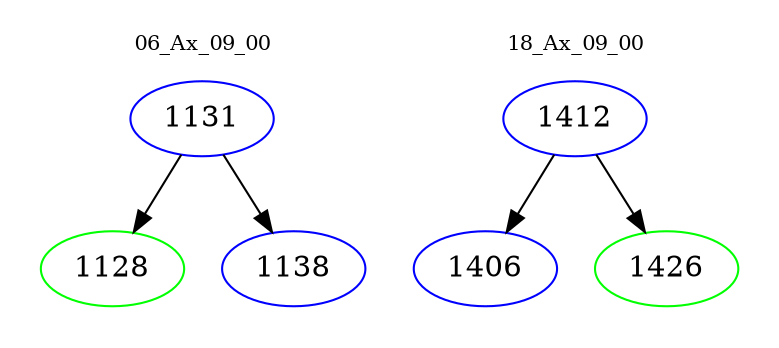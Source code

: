 digraph{
subgraph cluster_0 {
color = white
label = "06_Ax_09_00";
fontsize=10;
T0_1131 [label="1131", color="blue"]
T0_1131 -> T0_1128 [color="black"]
T0_1128 [label="1128", color="green"]
T0_1131 -> T0_1138 [color="black"]
T0_1138 [label="1138", color="blue"]
}
subgraph cluster_1 {
color = white
label = "18_Ax_09_00";
fontsize=10;
T1_1412 [label="1412", color="blue"]
T1_1412 -> T1_1406 [color="black"]
T1_1406 [label="1406", color="blue"]
T1_1412 -> T1_1426 [color="black"]
T1_1426 [label="1426", color="green"]
}
}
